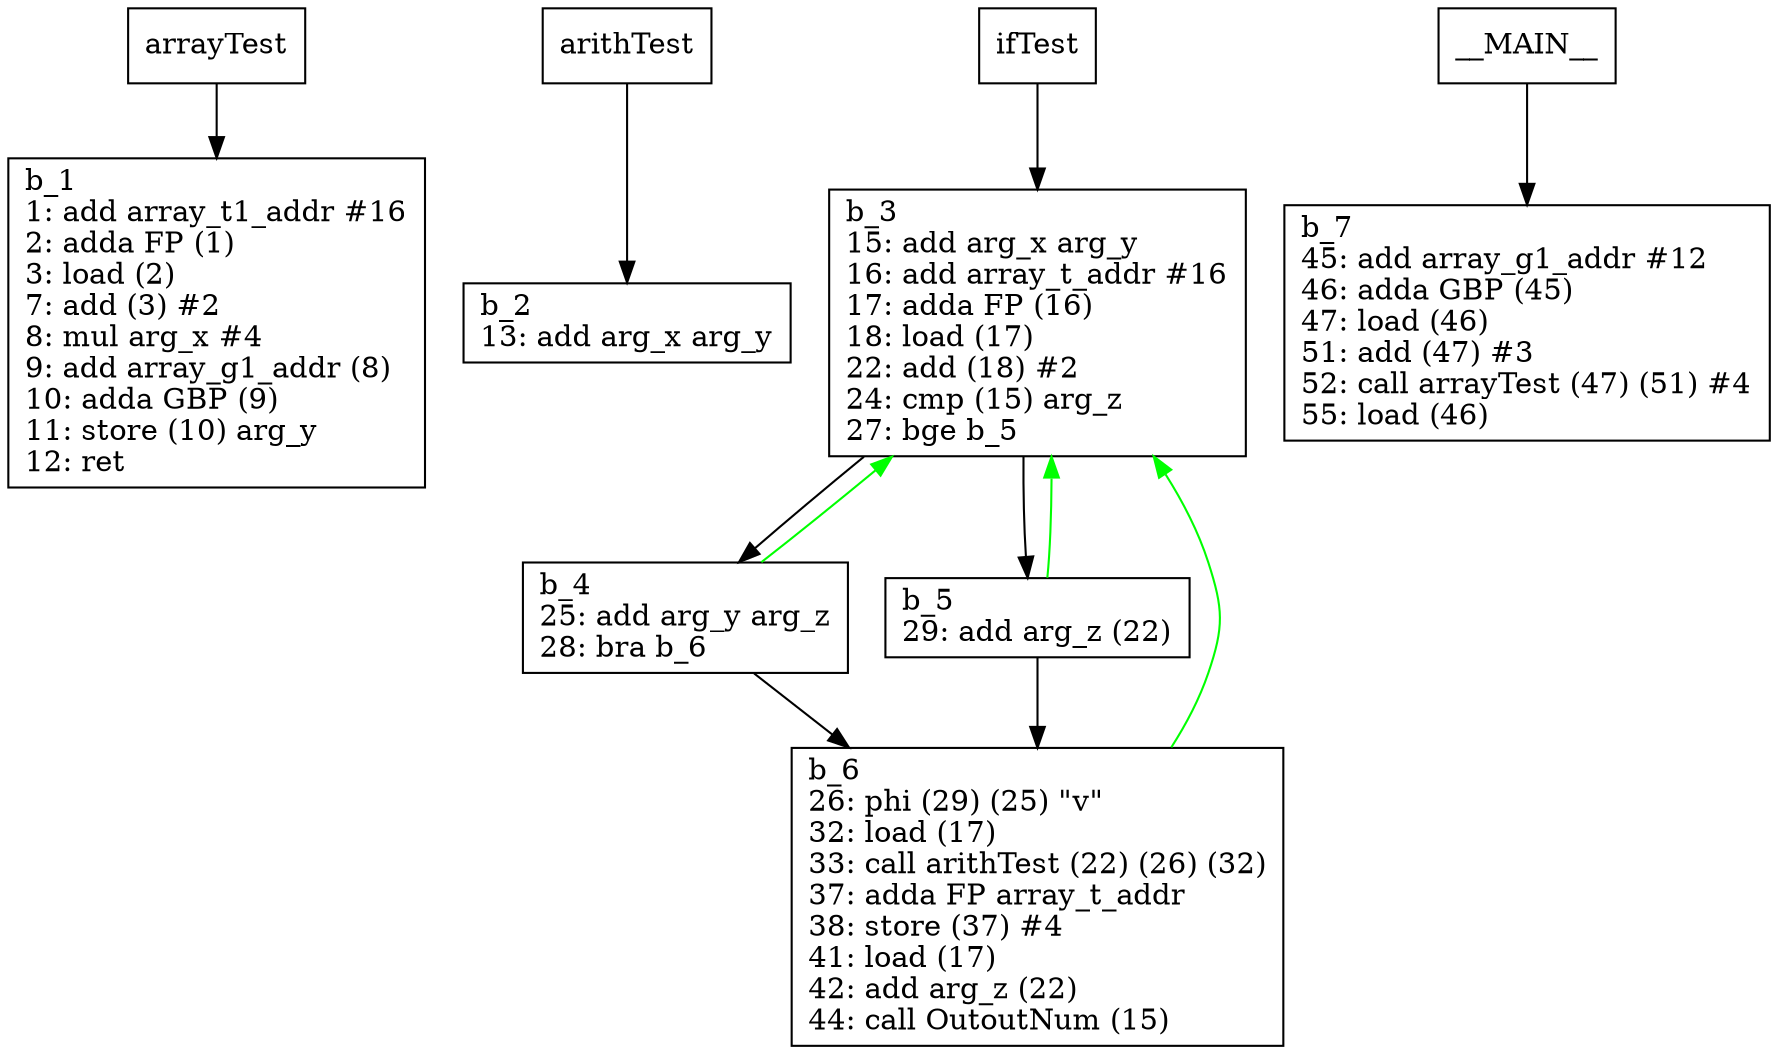 digraph Computation {
node [shape=box];
arrayTest -> b_1;
b_1 [label="b_1\l1: add array_t1_addr #16\l2: adda FP (1)\l3: load (2)\l7: add (3) #2\l8: mul arg_x #4\l9: add array_g1_addr (8)\l10: adda GBP (9)\l11: store (10) arg_y\l12: ret \l"]
arithTest -> b_2;
b_2 [label="b_2\l13: add arg_x arg_y\l"]
ifTest -> b_3;
b_3 [label="b_3\l15: add arg_x arg_y\l16: add array_t_addr #16\l17: adda FP (16)\l18: load (17)\l22: add (18) #2\l24: cmp (15) arg_z\l27: bge b_5\l"]
b_3 -> b_4;
b_4 [label="b_4\l25: add arg_y arg_z\l28: bra b_6\l"]
b_4 -> b_6;
b_6 [label="b_6\l26: phi (29) (25) \"v\"\l32: load (17)\l33: call arithTest (22) (26) (32)\l37: adda FP array_t_addr\l38: store (37) #4\l41: load (17)\l42: add arg_z (22)\l44: call OutoutNum (15)\l"]
b_6 -> b_3[color="green"];
b_4 -> b_3[color="green"];
b_3 -> b_5;
b_5 [label="b_5\l29: add arg_z (22)\l"]
b_5 -> b_6;
b_5 -> b_3[color="green"];
__MAIN__ -> b_7;
b_7 [label="b_7\l45: add array_g1_addr #12\l46: adda GBP (45)\l47: load (46)\l51: add (47) #3\l52: call arrayTest (47) (51) #4\l55: load (46)\l"]
}